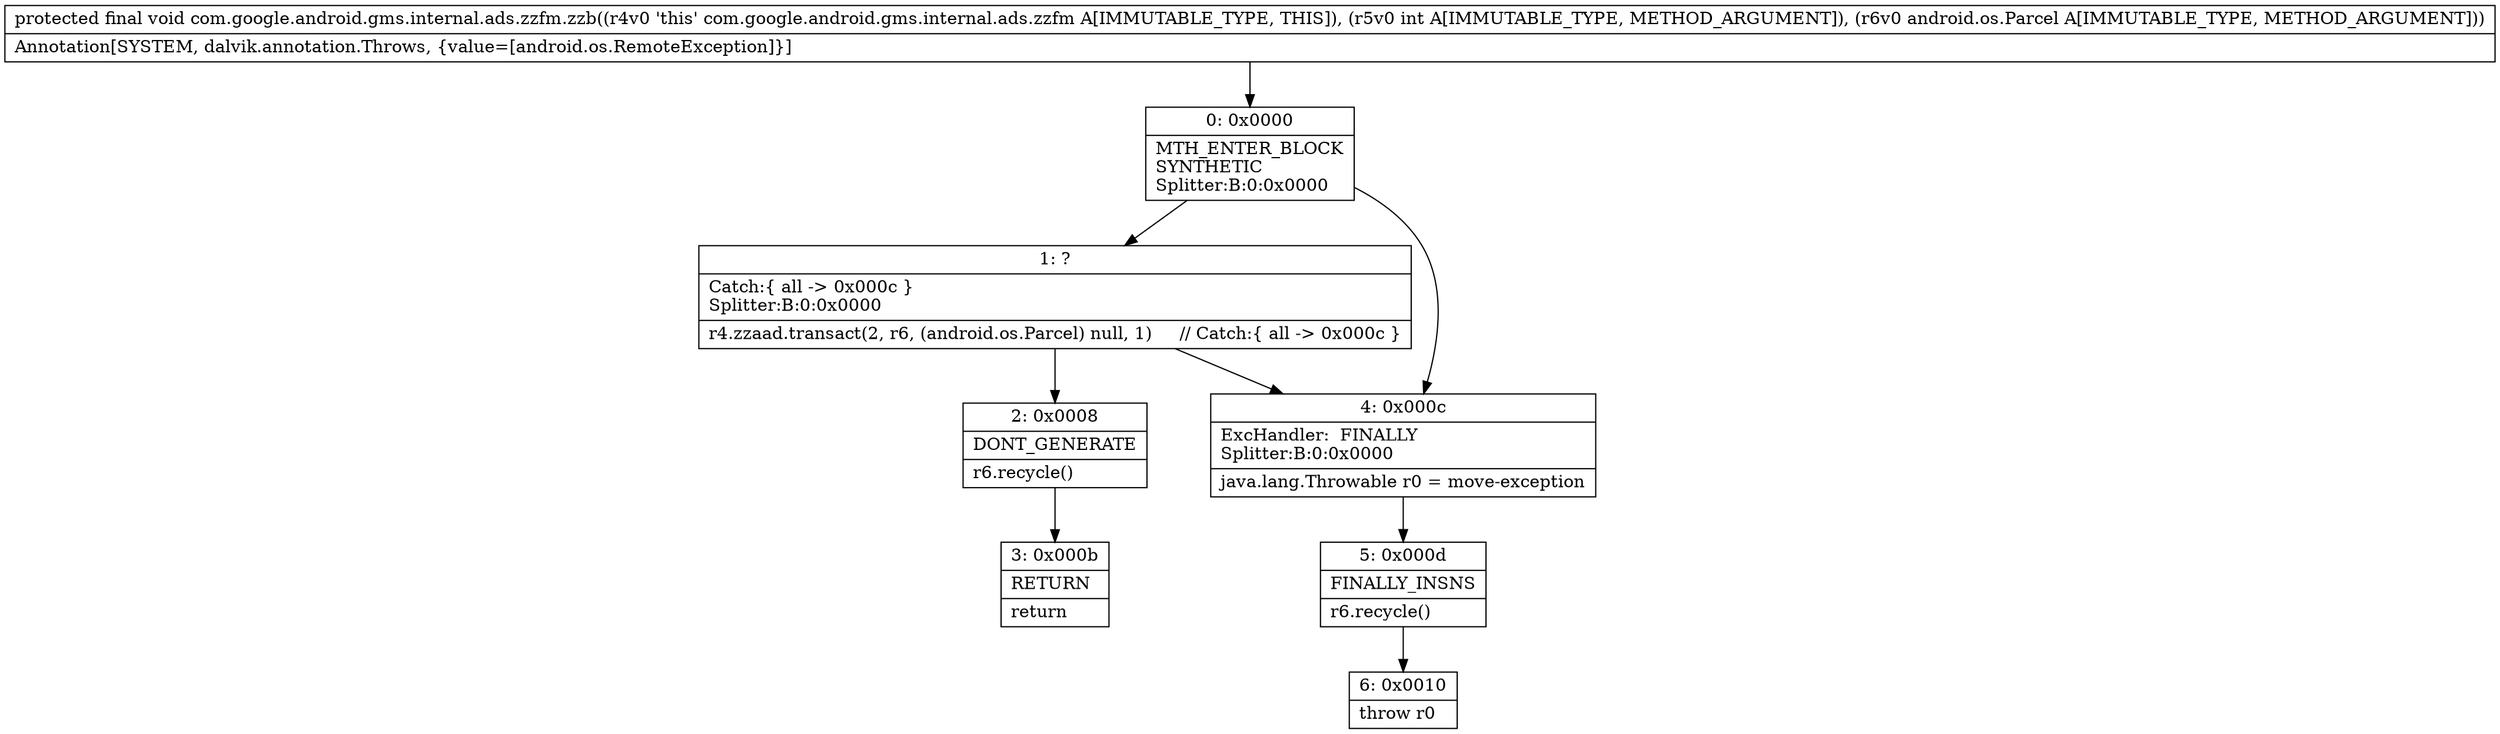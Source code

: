 digraph "CFG forcom.google.android.gms.internal.ads.zzfm.zzb(ILandroid\/os\/Parcel;)V" {
Node_0 [shape=record,label="{0\:\ 0x0000|MTH_ENTER_BLOCK\lSYNTHETIC\lSplitter:B:0:0x0000\l}"];
Node_1 [shape=record,label="{1\:\ ?|Catch:\{ all \-\> 0x000c \}\lSplitter:B:0:0x0000\l|r4.zzaad.transact(2, r6, (android.os.Parcel) null, 1)     \/\/ Catch:\{ all \-\> 0x000c \}\l}"];
Node_2 [shape=record,label="{2\:\ 0x0008|DONT_GENERATE\l|r6.recycle()\l}"];
Node_3 [shape=record,label="{3\:\ 0x000b|RETURN\l|return\l}"];
Node_4 [shape=record,label="{4\:\ 0x000c|ExcHandler:  FINALLY\lSplitter:B:0:0x0000\l|java.lang.Throwable r0 = move\-exception\l}"];
Node_5 [shape=record,label="{5\:\ 0x000d|FINALLY_INSNS\l|r6.recycle()\l}"];
Node_6 [shape=record,label="{6\:\ 0x0010|throw r0\l}"];
MethodNode[shape=record,label="{protected final void com.google.android.gms.internal.ads.zzfm.zzb((r4v0 'this' com.google.android.gms.internal.ads.zzfm A[IMMUTABLE_TYPE, THIS]), (r5v0 int A[IMMUTABLE_TYPE, METHOD_ARGUMENT]), (r6v0 android.os.Parcel A[IMMUTABLE_TYPE, METHOD_ARGUMENT]))  | Annotation[SYSTEM, dalvik.annotation.Throws, \{value=[android.os.RemoteException]\}]\l}"];
MethodNode -> Node_0;
Node_0 -> Node_1;
Node_0 -> Node_4;
Node_1 -> Node_2;
Node_1 -> Node_4;
Node_2 -> Node_3;
Node_4 -> Node_5;
Node_5 -> Node_6;
}

